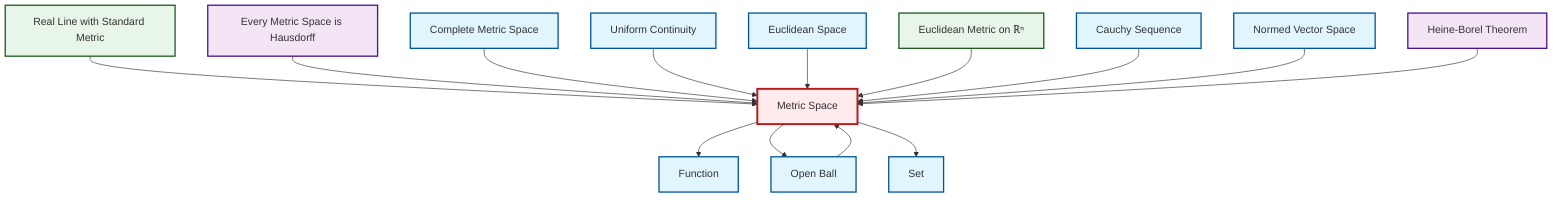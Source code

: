 graph TD
    classDef definition fill:#e1f5fe,stroke:#01579b,stroke-width:2px
    classDef theorem fill:#f3e5f5,stroke:#4a148c,stroke-width:2px
    classDef axiom fill:#fff3e0,stroke:#e65100,stroke-width:2px
    classDef example fill:#e8f5e9,stroke:#1b5e20,stroke-width:2px
    classDef current fill:#ffebee,stroke:#b71c1c,stroke-width:3px
    thm-metric-hausdorff["Every Metric Space is Hausdorff"]:::theorem
    def-euclidean-space["Euclidean Space"]:::definition
    def-metric-space["Metric Space"]:::definition
    def-normed-vector-space["Normed Vector Space"]:::definition
    def-open-ball["Open Ball"]:::definition
    def-function["Function"]:::definition
    thm-heine-borel["Heine-Borel Theorem"]:::theorem
    ex-real-line-metric["Real Line with Standard Metric"]:::example
    def-complete-metric-space["Complete Metric Space"]:::definition
    def-uniform-continuity["Uniform Continuity"]:::definition
    def-set["Set"]:::definition
    ex-euclidean-metric["Euclidean Metric on ℝⁿ"]:::example
    def-cauchy-sequence["Cauchy Sequence"]:::definition
    ex-real-line-metric --> def-metric-space
    thm-metric-hausdorff --> def-metric-space
    def-complete-metric-space --> def-metric-space
    def-open-ball --> def-metric-space
    def-metric-space --> def-function
    def-uniform-continuity --> def-metric-space
    def-metric-space --> def-open-ball
    def-metric-space --> def-set
    def-euclidean-space --> def-metric-space
    ex-euclidean-metric --> def-metric-space
    def-cauchy-sequence --> def-metric-space
    def-normed-vector-space --> def-metric-space
    thm-heine-borel --> def-metric-space
    class def-metric-space current